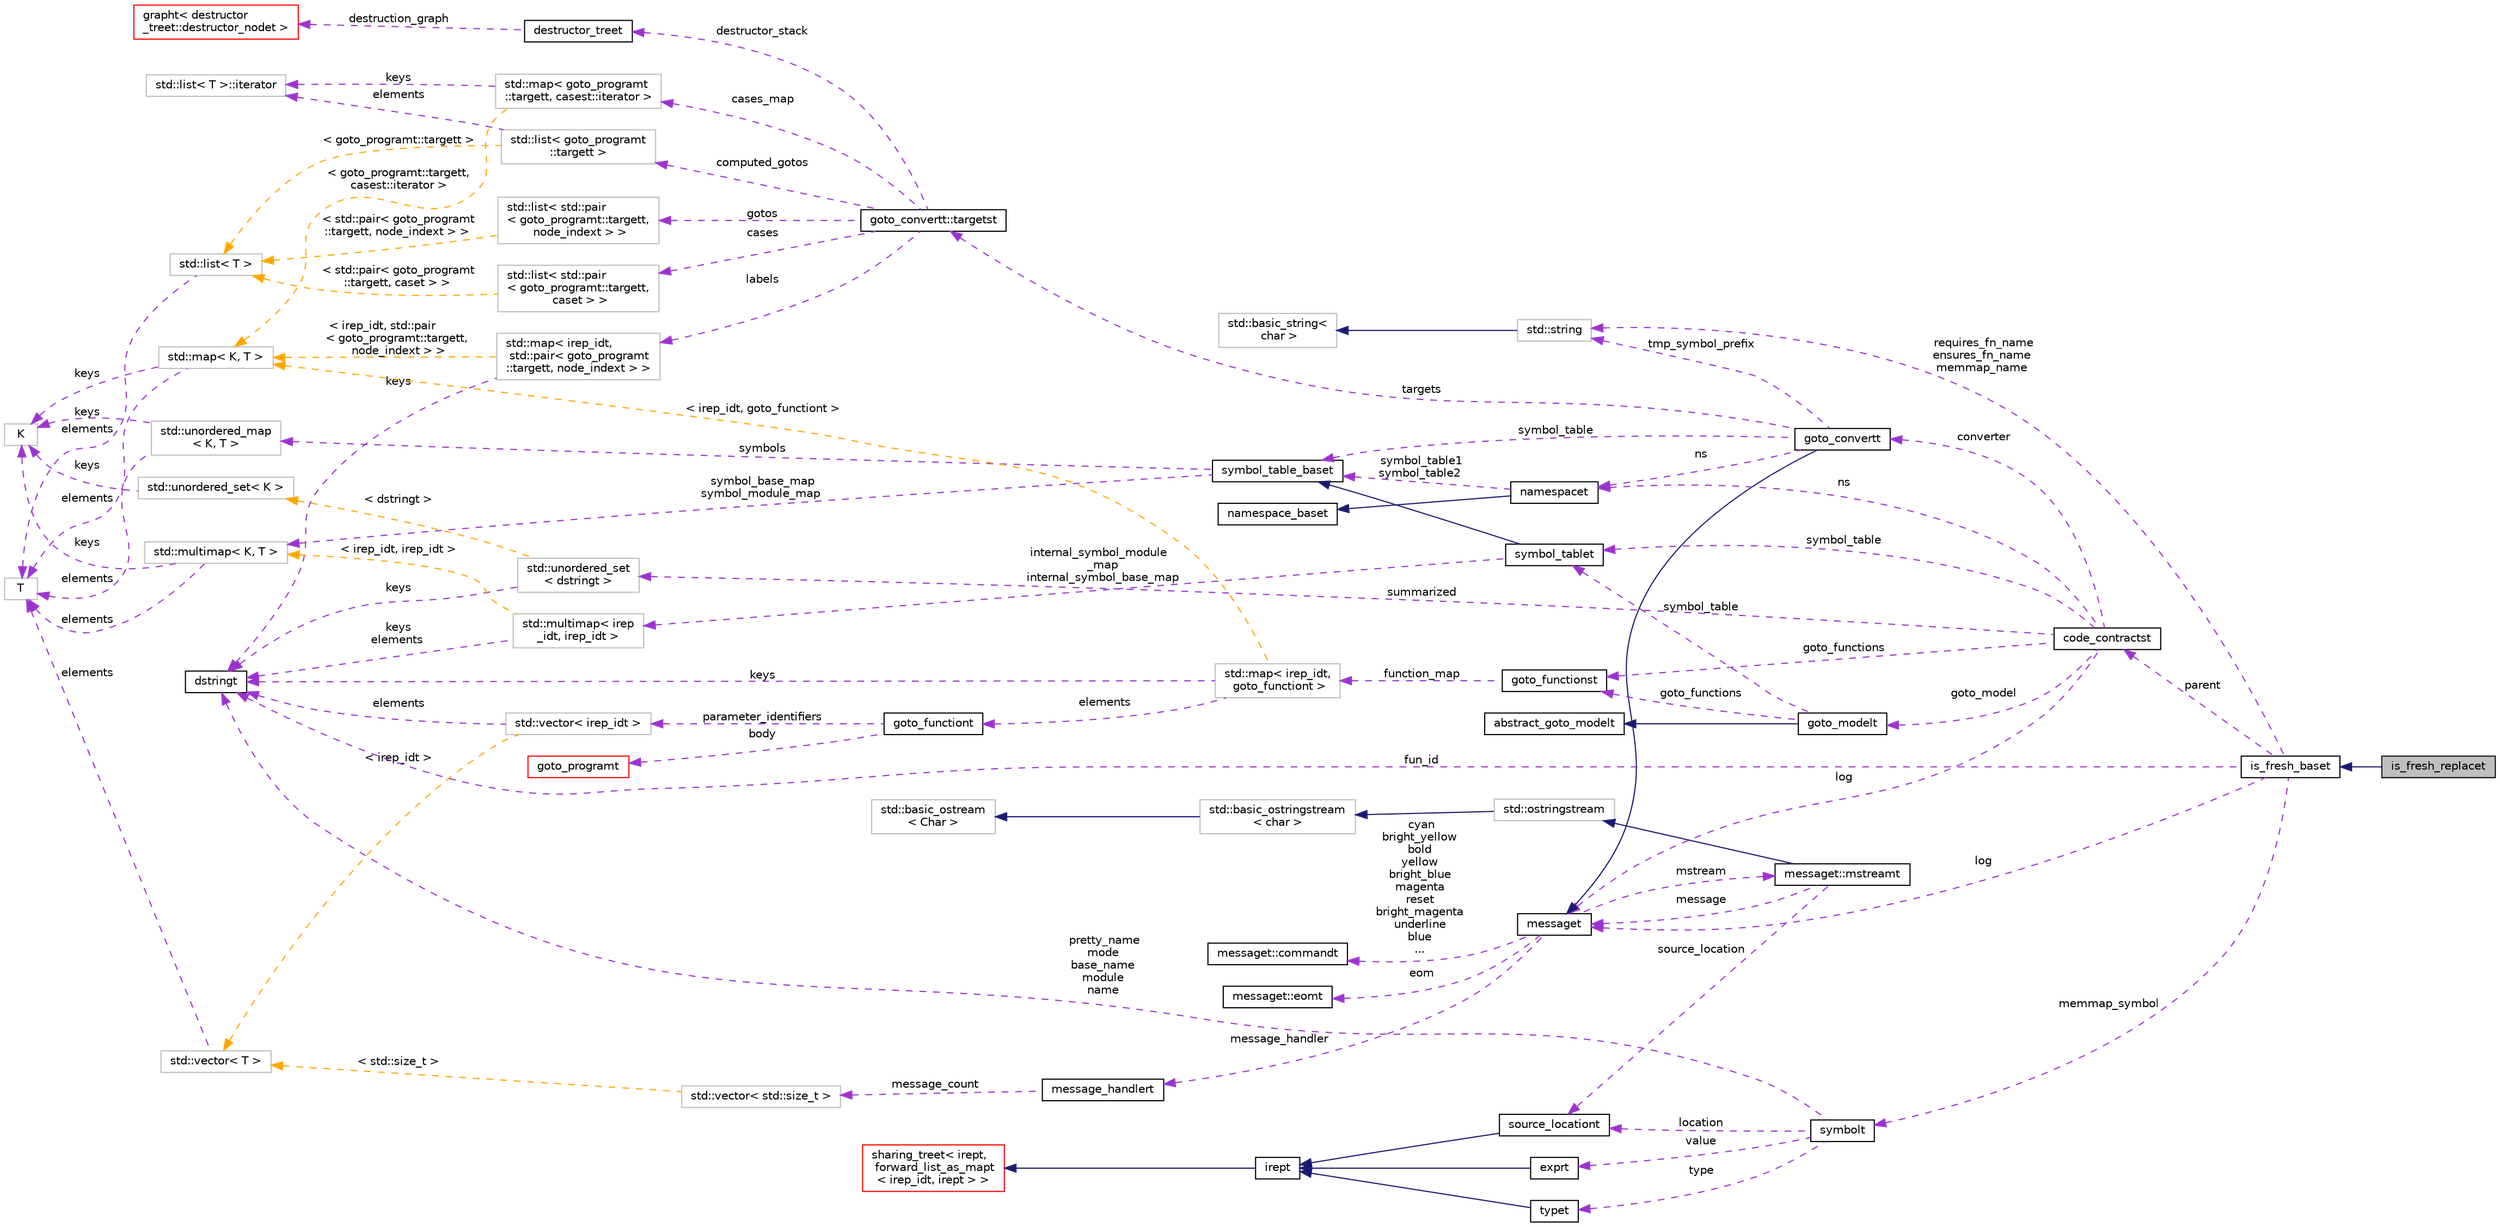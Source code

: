 digraph "is_fresh_replacet"
{
 // LATEX_PDF_SIZE
  bgcolor="transparent";
  edge [fontname="Helvetica",fontsize="10",labelfontname="Helvetica",labelfontsize="10"];
  node [fontname="Helvetica",fontsize="10",shape=record];
  rankdir="LR";
  Node1 [label="is_fresh_replacet",height=0.2,width=0.4,color="black", fillcolor="grey75", style="filled", fontcolor="black",tooltip=" "];
  Node2 -> Node1 [dir="back",color="midnightblue",fontsize="10",style="solid",fontname="Helvetica"];
  Node2 [label="is_fresh_baset",height=0.2,width=0.4,color="black",URL="$classis__fresh__baset.html",tooltip=" "];
  Node3 -> Node2 [dir="back",color="darkorchid3",fontsize="10",style="dashed",label=" log" ,fontname="Helvetica"];
  Node3 [label="messaget",height=0.2,width=0.4,color="black",URL="$classmessaget.html",tooltip="Class that provides messages with a built-in verbosity 'level'."];
  Node4 -> Node3 [dir="back",color="darkorchid3",fontsize="10",style="dashed",label=" message_handler" ,fontname="Helvetica"];
  Node4 [label="message_handlert",height=0.2,width=0.4,color="black",URL="$classmessage__handlert.html",tooltip=" "];
  Node5 -> Node4 [dir="back",color="darkorchid3",fontsize="10",style="dashed",label=" message_count" ,fontname="Helvetica"];
  Node5 [label="std::vector\< std::size_t \>",height=0.2,width=0.4,color="grey75",tooltip=" "];
  Node6 -> Node5 [dir="back",color="orange",fontsize="10",style="dashed",label=" \< std::size_t \>" ,fontname="Helvetica"];
  Node6 [label="std::vector\< T \>",height=0.2,width=0.4,color="grey75",tooltip="STL class."];
  Node7 -> Node6 [dir="back",color="darkorchid3",fontsize="10",style="dashed",label=" elements" ,fontname="Helvetica"];
  Node7 [label="T",height=0.2,width=0.4,color="grey75",tooltip=" "];
  Node8 -> Node3 [dir="back",color="darkorchid3",fontsize="10",style="dashed",label=" cyan\nbright_yellow\nbold\nyellow\nbright_blue\nmagenta\nreset\nbright_magenta\nunderline\nblue\n..." ,fontname="Helvetica"];
  Node8 [label="messaget::commandt",height=0.2,width=0.4,color="black",URL="$classmessaget_1_1commandt.html",tooltip=" "];
  Node9 -> Node3 [dir="back",color="darkorchid3",fontsize="10",style="dashed",label=" mstream" ,fontname="Helvetica"];
  Node9 [label="messaget::mstreamt",height=0.2,width=0.4,color="black",URL="$classmessaget_1_1mstreamt.html",tooltip=" "];
  Node10 -> Node9 [dir="back",color="midnightblue",fontsize="10",style="solid",fontname="Helvetica"];
  Node10 [label="std::ostringstream",height=0.2,width=0.4,color="grey75",tooltip="STL class."];
  Node11 -> Node10 [dir="back",color="midnightblue",fontsize="10",style="solid",fontname="Helvetica"];
  Node11 [label="std::basic_ostringstream\l\< char \>",height=0.2,width=0.4,color="grey75",tooltip="STL class."];
  Node12 -> Node11 [dir="back",color="midnightblue",fontsize="10",style="solid",fontname="Helvetica"];
  Node12 [label="std::basic_ostream\l\< Char \>",height=0.2,width=0.4,color="grey75",tooltip="STL class."];
  Node3 -> Node9 [dir="back",color="darkorchid3",fontsize="10",style="dashed",label=" message" ,fontname="Helvetica"];
  Node15 -> Node9 [dir="back",color="darkorchid3",fontsize="10",style="dashed",label=" source_location" ,fontname="Helvetica"];
  Node15 [label="source_locationt",height=0.2,width=0.4,color="black",URL="$classsource__locationt.html",tooltip=" "];
  Node16 -> Node15 [dir="back",color="midnightblue",fontsize="10",style="solid",fontname="Helvetica"];
  Node16 [label="irept",height=0.2,width=0.4,color="black",URL="$classirept.html",tooltip="There are a large number of kinds of tree structured or tree-like data in CPROVER."];
  Node17 -> Node16 [dir="back",color="midnightblue",fontsize="10",style="solid",fontname="Helvetica"];
  Node17 [label="sharing_treet\< irept,\l forward_list_as_mapt\l\< irep_idt, irept \> \>",height=0.2,width=0.4,color="red",URL="$classsharing__treet.html",tooltip=" "];
  Node23 -> Node3 [dir="back",color="darkorchid3",fontsize="10",style="dashed",label=" eom" ,fontname="Helvetica"];
  Node23 [label="messaget::eomt",height=0.2,width=0.4,color="black",URL="$classmessaget_1_1eomt.html",tooltip=" "];
  Node21 -> Node2 [dir="back",color="darkorchid3",fontsize="10",style="dashed",label=" fun_id" ,fontname="Helvetica"];
  Node21 [label="dstringt",height=0.2,width=0.4,color="black",URL="$classdstringt.html",tooltip="dstringt has one field, an unsigned integer no which is an index into a static table of strings."];
  Node24 -> Node2 [dir="back",color="darkorchid3",fontsize="10",style="dashed",label=" requires_fn_name\nensures_fn_name\nmemmap_name" ,fontname="Helvetica"];
  Node24 [label="std::string",height=0.2,width=0.4,color="grey75",tooltip="STL class."];
  Node25 -> Node24 [dir="back",color="midnightblue",fontsize="10",style="solid",fontname="Helvetica"];
  Node25 [label="std::basic_string\<\l char \>",height=0.2,width=0.4,color="grey75",tooltip="STL class."];
  Node26 -> Node2 [dir="back",color="darkorchid3",fontsize="10",style="dashed",label=" parent" ,fontname="Helvetica"];
  Node26 [label="code_contractst",height=0.2,width=0.4,color="black",URL="$classcode__contractst.html",tooltip=" "];
  Node27 -> Node26 [dir="back",color="darkorchid3",fontsize="10",style="dashed",label=" summarized" ,fontname="Helvetica"];
  Node27 [label="std::unordered_set\l\< dstringt \>",height=0.2,width=0.4,color="grey75",tooltip=" "];
  Node21 -> Node27 [dir="back",color="darkorchid3",fontsize="10",style="dashed",label=" keys" ,fontname="Helvetica"];
  Node28 -> Node27 [dir="back",color="orange",fontsize="10",style="dashed",label=" \< dstringt \>" ,fontname="Helvetica"];
  Node28 [label="std::unordered_set\< K \>",height=0.2,width=0.4,color="grey75",tooltip="STL class."];
  Node29 -> Node28 [dir="back",color="darkorchid3",fontsize="10",style="dashed",label=" keys" ,fontname="Helvetica"];
  Node29 [label="K",height=0.2,width=0.4,color="grey75",tooltip=" "];
  Node30 -> Node26 [dir="back",color="darkorchid3",fontsize="10",style="dashed",label=" symbol_table" ,fontname="Helvetica"];
  Node30 [label="symbol_tablet",height=0.2,width=0.4,color="black",URL="$classsymbol__tablet.html",tooltip="The symbol table."];
  Node31 -> Node30 [dir="back",color="midnightblue",fontsize="10",style="solid",fontname="Helvetica"];
  Node31 [label="symbol_table_baset",height=0.2,width=0.4,color="black",URL="$classsymbol__table__baset.html",tooltip="The symbol table base class interface."];
  Node32 -> Node31 [dir="back",color="darkorchid3",fontsize="10",style="dashed",label=" symbol_base_map\nsymbol_module_map" ,fontname="Helvetica"];
  Node32 [label="std::multimap\< K, T \>",height=0.2,width=0.4,color="grey75",tooltip="STL class."];
  Node29 -> Node32 [dir="back",color="darkorchid3",fontsize="10",style="dashed",label=" keys" ,fontname="Helvetica"];
  Node7 -> Node32 [dir="back",color="darkorchid3",fontsize="10",style="dashed",label=" elements" ,fontname="Helvetica"];
  Node33 -> Node31 [dir="back",color="darkorchid3",fontsize="10",style="dashed",label=" symbols" ,fontname="Helvetica"];
  Node33 [label="std::unordered_map\l\< K, T \>",height=0.2,width=0.4,color="grey75",tooltip="STL class."];
  Node29 -> Node33 [dir="back",color="darkorchid3",fontsize="10",style="dashed",label=" keys" ,fontname="Helvetica"];
  Node7 -> Node33 [dir="back",color="darkorchid3",fontsize="10",style="dashed",label=" elements" ,fontname="Helvetica"];
  Node34 -> Node30 [dir="back",color="darkorchid3",fontsize="10",style="dashed",label=" internal_symbol_module\l_map\ninternal_symbol_base_map" ,fontname="Helvetica"];
  Node34 [label="std::multimap\< irep\l_idt, irep_idt \>",height=0.2,width=0.4,color="grey75",tooltip=" "];
  Node21 -> Node34 [dir="back",color="darkorchid3",fontsize="10",style="dashed",label=" keys\nelements" ,fontname="Helvetica"];
  Node32 -> Node34 [dir="back",color="orange",fontsize="10",style="dashed",label=" \< irep_idt, irep_idt \>" ,fontname="Helvetica"];
  Node3 -> Node26 [dir="back",color="darkorchid3",fontsize="10",style="dashed",label=" log" ,fontname="Helvetica"];
  Node35 -> Node26 [dir="back",color="darkorchid3",fontsize="10",style="dashed",label=" ns" ,fontname="Helvetica"];
  Node35 [label="namespacet",height=0.2,width=0.4,color="black",URL="$classnamespacet.html",tooltip="A namespacet is essentially one or two symbol tables bound together, to allow for symbol lookups in t..."];
  Node36 -> Node35 [dir="back",color="midnightblue",fontsize="10",style="solid",fontname="Helvetica"];
  Node36 [label="namespace_baset",height=0.2,width=0.4,color="black",URL="$classnamespace__baset.html",tooltip="Basic interface for a namespace."];
  Node31 -> Node35 [dir="back",color="darkorchid3",fontsize="10",style="dashed",label=" symbol_table1\nsymbol_table2" ,fontname="Helvetica"];
  Node37 -> Node26 [dir="back",color="darkorchid3",fontsize="10",style="dashed",label=" converter" ,fontname="Helvetica"];
  Node37 [label="goto_convertt",height=0.2,width=0.4,color="black",URL="$classgoto__convertt.html",tooltip=" "];
  Node3 -> Node37 [dir="back",color="midnightblue",fontsize="10",style="solid",fontname="Helvetica"];
  Node31 -> Node37 [dir="back",color="darkorchid3",fontsize="10",style="dashed",label=" symbol_table" ,fontname="Helvetica"];
  Node35 -> Node37 [dir="back",color="darkorchid3",fontsize="10",style="dashed",label=" ns" ,fontname="Helvetica"];
  Node24 -> Node37 [dir="back",color="darkorchid3",fontsize="10",style="dashed",label=" tmp_symbol_prefix" ,fontname="Helvetica"];
  Node38 -> Node37 [dir="back",color="darkorchid3",fontsize="10",style="dashed",label=" targets" ,fontname="Helvetica"];
  Node38 [label="goto_convertt::targetst",height=0.2,width=0.4,color="black",URL="$structgoto__convertt_1_1targetst.html",tooltip=" "];
  Node39 -> Node38 [dir="back",color="darkorchid3",fontsize="10",style="dashed",label=" cases" ,fontname="Helvetica"];
  Node39 [label="std::list\< std::pair\l\< goto_programt::targett,\l caset \> \>",height=0.2,width=0.4,color="grey75",tooltip=" "];
  Node40 -> Node39 [dir="back",color="orange",fontsize="10",style="dashed",label=" \< std::pair\< goto_programt\l::targett, caset \> \>" ,fontname="Helvetica"];
  Node40 [label="std::list\< T \>",height=0.2,width=0.4,color="grey75",tooltip="STL class."];
  Node7 -> Node40 [dir="back",color="darkorchid3",fontsize="10",style="dashed",label=" elements" ,fontname="Helvetica"];
  Node41 -> Node38 [dir="back",color="darkorchid3",fontsize="10",style="dashed",label=" gotos" ,fontname="Helvetica"];
  Node41 [label="std::list\< std::pair\l\< goto_programt::targett,\l node_indext \> \>",height=0.2,width=0.4,color="grey75",tooltip=" "];
  Node40 -> Node41 [dir="back",color="orange",fontsize="10",style="dashed",label=" \< std::pair\< goto_programt\l::targett, node_indext \> \>" ,fontname="Helvetica"];
  Node42 -> Node38 [dir="back",color="darkorchid3",fontsize="10",style="dashed",label=" cases_map" ,fontname="Helvetica"];
  Node42 [label="std::map\< goto_programt\l::targett, casest::iterator \>",height=0.2,width=0.4,color="grey75",tooltip=" "];
  Node43 -> Node42 [dir="back",color="darkorchid3",fontsize="10",style="dashed",label=" keys" ,fontname="Helvetica"];
  Node43 [label="std::list\< T \>::iterator",height=0.2,width=0.4,color="grey75",tooltip="STL iterator class."];
  Node44 -> Node42 [dir="back",color="orange",fontsize="10",style="dashed",label=" \< goto_programt::targett,\l casest::iterator \>" ,fontname="Helvetica"];
  Node44 [label="std::map\< K, T \>",height=0.2,width=0.4,color="grey75",tooltip="STL class."];
  Node29 -> Node44 [dir="back",color="darkorchid3",fontsize="10",style="dashed",label=" keys" ,fontname="Helvetica"];
  Node7 -> Node44 [dir="back",color="darkorchid3",fontsize="10",style="dashed",label=" elements" ,fontname="Helvetica"];
  Node45 -> Node38 [dir="back",color="darkorchid3",fontsize="10",style="dashed",label=" computed_gotos" ,fontname="Helvetica"];
  Node45 [label="std::list\< goto_programt\l::targett \>",height=0.2,width=0.4,color="grey75",tooltip=" "];
  Node43 -> Node45 [dir="back",color="darkorchid3",fontsize="10",style="dashed",label=" elements" ,fontname="Helvetica"];
  Node40 -> Node45 [dir="back",color="orange",fontsize="10",style="dashed",label=" \< goto_programt::targett \>" ,fontname="Helvetica"];
  Node46 -> Node38 [dir="back",color="darkorchid3",fontsize="10",style="dashed",label=" labels" ,fontname="Helvetica"];
  Node46 [label="std::map\< irep_idt,\l std::pair\< goto_programt\l::targett, node_indext \> \>",height=0.2,width=0.4,color="grey75",tooltip=" "];
  Node21 -> Node46 [dir="back",color="darkorchid3",fontsize="10",style="dashed",label=" keys" ,fontname="Helvetica"];
  Node44 -> Node46 [dir="back",color="orange",fontsize="10",style="dashed",label=" \< irep_idt, std::pair\l\< goto_programt::targett,\l node_indext \> \>" ,fontname="Helvetica"];
  Node47 -> Node38 [dir="back",color="darkorchid3",fontsize="10",style="dashed",label=" destructor_stack" ,fontname="Helvetica"];
  Node47 [label="destructor_treet",height=0.2,width=0.4,color="black",URL="$classdestructor__treet.html",tooltip="Tree to keep track of the destructors generated along each branch of a function."];
  Node48 -> Node47 [dir="back",color="darkorchid3",fontsize="10",style="dashed",label=" destruction_graph" ,fontname="Helvetica"];
  Node48 [label="grapht\< destructor\l_treet::destructor_nodet \>",height=0.2,width=0.4,color="red",URL="$classgrapht.html",tooltip=" "];
  Node51 -> Node26 [dir="back",color="darkorchid3",fontsize="10",style="dashed",label=" goto_functions" ,fontname="Helvetica"];
  Node51 [label="goto_functionst",height=0.2,width=0.4,color="black",URL="$classgoto__functionst.html",tooltip="A collection of goto functions."];
  Node52 -> Node51 [dir="back",color="darkorchid3",fontsize="10",style="dashed",label=" function_map" ,fontname="Helvetica"];
  Node52 [label="std::map\< irep_idt,\l goto_functiont \>",height=0.2,width=0.4,color="grey75",tooltip=" "];
  Node53 -> Node52 [dir="back",color="darkorchid3",fontsize="10",style="dashed",label=" elements" ,fontname="Helvetica"];
  Node53 [label="goto_functiont",height=0.2,width=0.4,color="black",URL="$classgoto__functiont.html",tooltip="A goto function, consisting of function body (see body) and parameter identifiers (see parameter_iden..."];
  Node54 -> Node53 [dir="back",color="darkorchid3",fontsize="10",style="dashed",label=" parameter_identifiers" ,fontname="Helvetica"];
  Node54 [label="std::vector\< irep_idt \>",height=0.2,width=0.4,color="grey75",tooltip=" "];
  Node21 -> Node54 [dir="back",color="darkorchid3",fontsize="10",style="dashed",label=" elements" ,fontname="Helvetica"];
  Node6 -> Node54 [dir="back",color="orange",fontsize="10",style="dashed",label=" \< irep_idt \>" ,fontname="Helvetica"];
  Node55 -> Node53 [dir="back",color="darkorchid3",fontsize="10",style="dashed",label=" body" ,fontname="Helvetica"];
  Node55 [label="goto_programt",height=0.2,width=0.4,color="red",URL="$classgoto__programt.html",tooltip="A generic container class for the GOTO intermediate representation of one function."];
  Node21 -> Node52 [dir="back",color="darkorchid3",fontsize="10",style="dashed",label=" keys" ,fontname="Helvetica"];
  Node44 -> Node52 [dir="back",color="orange",fontsize="10",style="dashed",label=" \< irep_idt, goto_functiont \>" ,fontname="Helvetica"];
  Node61 -> Node26 [dir="back",color="darkorchid3",fontsize="10",style="dashed",label=" goto_model" ,fontname="Helvetica"];
  Node61 [label="goto_modelt",height=0.2,width=0.4,color="black",URL="$classgoto__modelt.html",tooltip=" "];
  Node62 -> Node61 [dir="back",color="midnightblue",fontsize="10",style="solid",fontname="Helvetica"];
  Node62 [label="abstract_goto_modelt",height=0.2,width=0.4,color="black",URL="$classabstract__goto__modelt.html",tooltip="Abstract interface to eager or lazy GOTO models."];
  Node30 -> Node61 [dir="back",color="darkorchid3",fontsize="10",style="dashed",label=" symbol_table" ,fontname="Helvetica"];
  Node51 -> Node61 [dir="back",color="darkorchid3",fontsize="10",style="dashed",label=" goto_functions" ,fontname="Helvetica"];
  Node63 -> Node2 [dir="back",color="darkorchid3",fontsize="10",style="dashed",label=" memmap_symbol" ,fontname="Helvetica"];
  Node63 [label="symbolt",height=0.2,width=0.4,color="black",URL="$classsymbolt.html",tooltip="Symbol table entry."];
  Node64 -> Node63 [dir="back",color="darkorchid3",fontsize="10",style="dashed",label=" type" ,fontname="Helvetica"];
  Node64 [label="typet",height=0.2,width=0.4,color="black",URL="$classtypet.html",tooltip="The type of an expression, extends irept."];
  Node16 -> Node64 [dir="back",color="midnightblue",fontsize="10",style="solid",fontname="Helvetica"];
  Node21 -> Node63 [dir="back",color="darkorchid3",fontsize="10",style="dashed",label=" pretty_name\nmode\nbase_name\nmodule\nname" ,fontname="Helvetica"];
  Node60 -> Node63 [dir="back",color="darkorchid3",fontsize="10",style="dashed",label=" value" ,fontname="Helvetica"];
  Node60 [label="exprt",height=0.2,width=0.4,color="black",URL="$classexprt.html",tooltip="Base class for all expressions."];
  Node16 -> Node60 [dir="back",color="midnightblue",fontsize="10",style="solid",fontname="Helvetica"];
  Node15 -> Node63 [dir="back",color="darkorchid3",fontsize="10",style="dashed",label=" location" ,fontname="Helvetica"];
}
